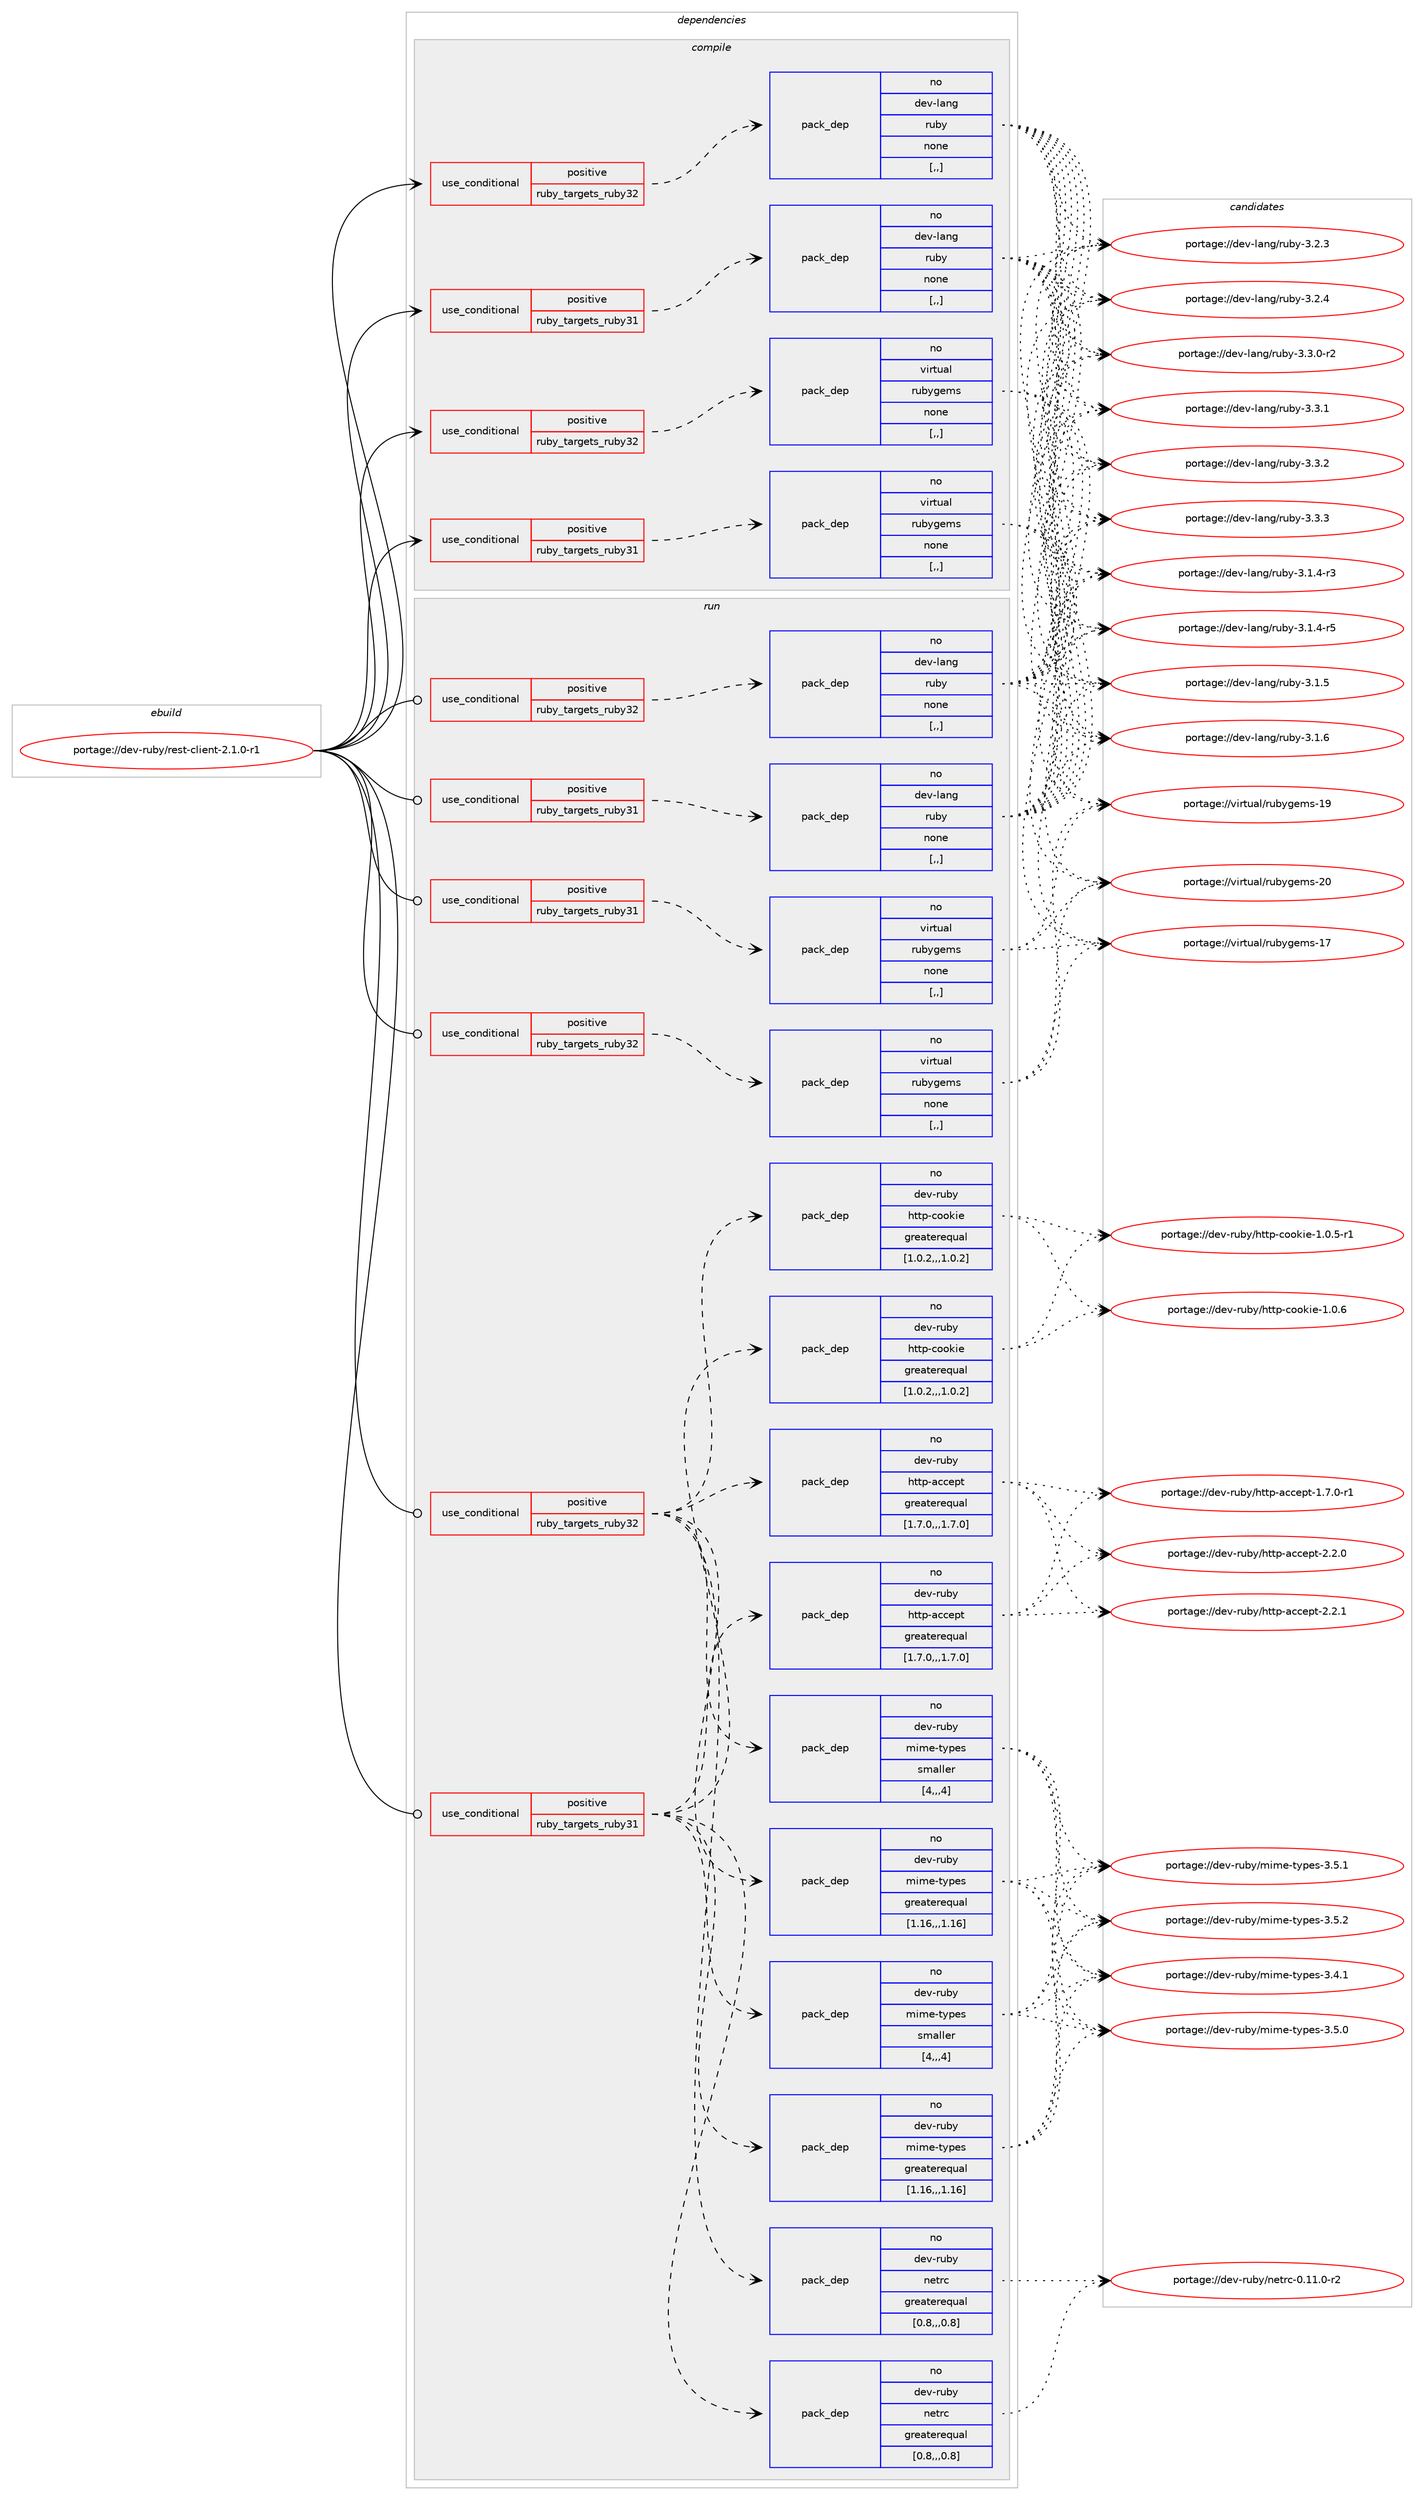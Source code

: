 digraph prolog {

# *************
# Graph options
# *************

newrank=true;
concentrate=true;
compound=true;
graph [rankdir=LR,fontname=Helvetica,fontsize=10,ranksep=1.5];#, ranksep=2.5, nodesep=0.2];
edge  [arrowhead=vee];
node  [fontname=Helvetica,fontsize=10];

# **********
# The ebuild
# **********

subgraph cluster_leftcol {
color=gray;
rank=same;
label=<<i>ebuild</i>>;
id [label="portage://dev-ruby/rest-client-2.1.0-r1", color=red, width=4, href="../dev-ruby/rest-client-2.1.0-r1.svg"];
}

# ****************
# The dependencies
# ****************

subgraph cluster_midcol {
color=gray;
label=<<i>dependencies</i>>;
subgraph cluster_compile {
fillcolor="#eeeeee";
style=filled;
label=<<i>compile</i>>;
subgraph cond52977 {
dependency194097 [label=<<TABLE BORDER="0" CELLBORDER="1" CELLSPACING="0" CELLPADDING="4"><TR><TD ROWSPAN="3" CELLPADDING="10">use_conditional</TD></TR><TR><TD>positive</TD></TR><TR><TD>ruby_targets_ruby31</TD></TR></TABLE>>, shape=none, color=red];
subgraph pack139798 {
dependency194098 [label=<<TABLE BORDER="0" CELLBORDER="1" CELLSPACING="0" CELLPADDING="4" WIDTH="220"><TR><TD ROWSPAN="6" CELLPADDING="30">pack_dep</TD></TR><TR><TD WIDTH="110">no</TD></TR><TR><TD>dev-lang</TD></TR><TR><TD>ruby</TD></TR><TR><TD>none</TD></TR><TR><TD>[,,]</TD></TR></TABLE>>, shape=none, color=blue];
}
dependency194097:e -> dependency194098:w [weight=20,style="dashed",arrowhead="vee"];
}
id:e -> dependency194097:w [weight=20,style="solid",arrowhead="vee"];
subgraph cond52978 {
dependency194099 [label=<<TABLE BORDER="0" CELLBORDER="1" CELLSPACING="0" CELLPADDING="4"><TR><TD ROWSPAN="3" CELLPADDING="10">use_conditional</TD></TR><TR><TD>positive</TD></TR><TR><TD>ruby_targets_ruby31</TD></TR></TABLE>>, shape=none, color=red];
subgraph pack139799 {
dependency194100 [label=<<TABLE BORDER="0" CELLBORDER="1" CELLSPACING="0" CELLPADDING="4" WIDTH="220"><TR><TD ROWSPAN="6" CELLPADDING="30">pack_dep</TD></TR><TR><TD WIDTH="110">no</TD></TR><TR><TD>virtual</TD></TR><TR><TD>rubygems</TD></TR><TR><TD>none</TD></TR><TR><TD>[,,]</TD></TR></TABLE>>, shape=none, color=blue];
}
dependency194099:e -> dependency194100:w [weight=20,style="dashed",arrowhead="vee"];
}
id:e -> dependency194099:w [weight=20,style="solid",arrowhead="vee"];
subgraph cond52979 {
dependency194101 [label=<<TABLE BORDER="0" CELLBORDER="1" CELLSPACING="0" CELLPADDING="4"><TR><TD ROWSPAN="3" CELLPADDING="10">use_conditional</TD></TR><TR><TD>positive</TD></TR><TR><TD>ruby_targets_ruby32</TD></TR></TABLE>>, shape=none, color=red];
subgraph pack139800 {
dependency194102 [label=<<TABLE BORDER="0" CELLBORDER="1" CELLSPACING="0" CELLPADDING="4" WIDTH="220"><TR><TD ROWSPAN="6" CELLPADDING="30">pack_dep</TD></TR><TR><TD WIDTH="110">no</TD></TR><TR><TD>dev-lang</TD></TR><TR><TD>ruby</TD></TR><TR><TD>none</TD></TR><TR><TD>[,,]</TD></TR></TABLE>>, shape=none, color=blue];
}
dependency194101:e -> dependency194102:w [weight=20,style="dashed",arrowhead="vee"];
}
id:e -> dependency194101:w [weight=20,style="solid",arrowhead="vee"];
subgraph cond52980 {
dependency194103 [label=<<TABLE BORDER="0" CELLBORDER="1" CELLSPACING="0" CELLPADDING="4"><TR><TD ROWSPAN="3" CELLPADDING="10">use_conditional</TD></TR><TR><TD>positive</TD></TR><TR><TD>ruby_targets_ruby32</TD></TR></TABLE>>, shape=none, color=red];
subgraph pack139801 {
dependency194104 [label=<<TABLE BORDER="0" CELLBORDER="1" CELLSPACING="0" CELLPADDING="4" WIDTH="220"><TR><TD ROWSPAN="6" CELLPADDING="30">pack_dep</TD></TR><TR><TD WIDTH="110">no</TD></TR><TR><TD>virtual</TD></TR><TR><TD>rubygems</TD></TR><TR><TD>none</TD></TR><TR><TD>[,,]</TD></TR></TABLE>>, shape=none, color=blue];
}
dependency194103:e -> dependency194104:w [weight=20,style="dashed",arrowhead="vee"];
}
id:e -> dependency194103:w [weight=20,style="solid",arrowhead="vee"];
}
subgraph cluster_compileandrun {
fillcolor="#eeeeee";
style=filled;
label=<<i>compile and run</i>>;
}
subgraph cluster_run {
fillcolor="#eeeeee";
style=filled;
label=<<i>run</i>>;
subgraph cond52981 {
dependency194105 [label=<<TABLE BORDER="0" CELLBORDER="1" CELLSPACING="0" CELLPADDING="4"><TR><TD ROWSPAN="3" CELLPADDING="10">use_conditional</TD></TR><TR><TD>positive</TD></TR><TR><TD>ruby_targets_ruby31</TD></TR></TABLE>>, shape=none, color=red];
subgraph pack139802 {
dependency194106 [label=<<TABLE BORDER="0" CELLBORDER="1" CELLSPACING="0" CELLPADDING="4" WIDTH="220"><TR><TD ROWSPAN="6" CELLPADDING="30">pack_dep</TD></TR><TR><TD WIDTH="110">no</TD></TR><TR><TD>dev-lang</TD></TR><TR><TD>ruby</TD></TR><TR><TD>none</TD></TR><TR><TD>[,,]</TD></TR></TABLE>>, shape=none, color=blue];
}
dependency194105:e -> dependency194106:w [weight=20,style="dashed",arrowhead="vee"];
}
id:e -> dependency194105:w [weight=20,style="solid",arrowhead="odot"];
subgraph cond52982 {
dependency194107 [label=<<TABLE BORDER="0" CELLBORDER="1" CELLSPACING="0" CELLPADDING="4"><TR><TD ROWSPAN="3" CELLPADDING="10">use_conditional</TD></TR><TR><TD>positive</TD></TR><TR><TD>ruby_targets_ruby31</TD></TR></TABLE>>, shape=none, color=red];
subgraph pack139803 {
dependency194108 [label=<<TABLE BORDER="0" CELLBORDER="1" CELLSPACING="0" CELLPADDING="4" WIDTH="220"><TR><TD ROWSPAN="6" CELLPADDING="30">pack_dep</TD></TR><TR><TD WIDTH="110">no</TD></TR><TR><TD>dev-ruby</TD></TR><TR><TD>http-accept</TD></TR><TR><TD>greaterequal</TD></TR><TR><TD>[1.7.0,,,1.7.0]</TD></TR></TABLE>>, shape=none, color=blue];
}
dependency194107:e -> dependency194108:w [weight=20,style="dashed",arrowhead="vee"];
subgraph pack139804 {
dependency194109 [label=<<TABLE BORDER="0" CELLBORDER="1" CELLSPACING="0" CELLPADDING="4" WIDTH="220"><TR><TD ROWSPAN="6" CELLPADDING="30">pack_dep</TD></TR><TR><TD WIDTH="110">no</TD></TR><TR><TD>dev-ruby</TD></TR><TR><TD>http-cookie</TD></TR><TR><TD>greaterequal</TD></TR><TR><TD>[1.0.2,,,1.0.2]</TD></TR></TABLE>>, shape=none, color=blue];
}
dependency194107:e -> dependency194109:w [weight=20,style="dashed",arrowhead="vee"];
subgraph pack139805 {
dependency194110 [label=<<TABLE BORDER="0" CELLBORDER="1" CELLSPACING="0" CELLPADDING="4" WIDTH="220"><TR><TD ROWSPAN="6" CELLPADDING="30">pack_dep</TD></TR><TR><TD WIDTH="110">no</TD></TR><TR><TD>dev-ruby</TD></TR><TR><TD>mime-types</TD></TR><TR><TD>greaterequal</TD></TR><TR><TD>[1.16,,,1.16]</TD></TR></TABLE>>, shape=none, color=blue];
}
dependency194107:e -> dependency194110:w [weight=20,style="dashed",arrowhead="vee"];
subgraph pack139806 {
dependency194111 [label=<<TABLE BORDER="0" CELLBORDER="1" CELLSPACING="0" CELLPADDING="4" WIDTH="220"><TR><TD ROWSPAN="6" CELLPADDING="30">pack_dep</TD></TR><TR><TD WIDTH="110">no</TD></TR><TR><TD>dev-ruby</TD></TR><TR><TD>mime-types</TD></TR><TR><TD>smaller</TD></TR><TR><TD>[4,,,4]</TD></TR></TABLE>>, shape=none, color=blue];
}
dependency194107:e -> dependency194111:w [weight=20,style="dashed",arrowhead="vee"];
subgraph pack139807 {
dependency194112 [label=<<TABLE BORDER="0" CELLBORDER="1" CELLSPACING="0" CELLPADDING="4" WIDTH="220"><TR><TD ROWSPAN="6" CELLPADDING="30">pack_dep</TD></TR><TR><TD WIDTH="110">no</TD></TR><TR><TD>dev-ruby</TD></TR><TR><TD>netrc</TD></TR><TR><TD>greaterequal</TD></TR><TR><TD>[0.8,,,0.8]</TD></TR></TABLE>>, shape=none, color=blue];
}
dependency194107:e -> dependency194112:w [weight=20,style="dashed",arrowhead="vee"];
}
id:e -> dependency194107:w [weight=20,style="solid",arrowhead="odot"];
subgraph cond52983 {
dependency194113 [label=<<TABLE BORDER="0" CELLBORDER="1" CELLSPACING="0" CELLPADDING="4"><TR><TD ROWSPAN="3" CELLPADDING="10">use_conditional</TD></TR><TR><TD>positive</TD></TR><TR><TD>ruby_targets_ruby31</TD></TR></TABLE>>, shape=none, color=red];
subgraph pack139808 {
dependency194114 [label=<<TABLE BORDER="0" CELLBORDER="1" CELLSPACING="0" CELLPADDING="4" WIDTH="220"><TR><TD ROWSPAN="6" CELLPADDING="30">pack_dep</TD></TR><TR><TD WIDTH="110">no</TD></TR><TR><TD>virtual</TD></TR><TR><TD>rubygems</TD></TR><TR><TD>none</TD></TR><TR><TD>[,,]</TD></TR></TABLE>>, shape=none, color=blue];
}
dependency194113:e -> dependency194114:w [weight=20,style="dashed",arrowhead="vee"];
}
id:e -> dependency194113:w [weight=20,style="solid",arrowhead="odot"];
subgraph cond52984 {
dependency194115 [label=<<TABLE BORDER="0" CELLBORDER="1" CELLSPACING="0" CELLPADDING="4"><TR><TD ROWSPAN="3" CELLPADDING="10">use_conditional</TD></TR><TR><TD>positive</TD></TR><TR><TD>ruby_targets_ruby32</TD></TR></TABLE>>, shape=none, color=red];
subgraph pack139809 {
dependency194116 [label=<<TABLE BORDER="0" CELLBORDER="1" CELLSPACING="0" CELLPADDING="4" WIDTH="220"><TR><TD ROWSPAN="6" CELLPADDING="30">pack_dep</TD></TR><TR><TD WIDTH="110">no</TD></TR><TR><TD>dev-lang</TD></TR><TR><TD>ruby</TD></TR><TR><TD>none</TD></TR><TR><TD>[,,]</TD></TR></TABLE>>, shape=none, color=blue];
}
dependency194115:e -> dependency194116:w [weight=20,style="dashed",arrowhead="vee"];
}
id:e -> dependency194115:w [weight=20,style="solid",arrowhead="odot"];
subgraph cond52985 {
dependency194117 [label=<<TABLE BORDER="0" CELLBORDER="1" CELLSPACING="0" CELLPADDING="4"><TR><TD ROWSPAN="3" CELLPADDING="10">use_conditional</TD></TR><TR><TD>positive</TD></TR><TR><TD>ruby_targets_ruby32</TD></TR></TABLE>>, shape=none, color=red];
subgraph pack139810 {
dependency194118 [label=<<TABLE BORDER="0" CELLBORDER="1" CELLSPACING="0" CELLPADDING="4" WIDTH="220"><TR><TD ROWSPAN="6" CELLPADDING="30">pack_dep</TD></TR><TR><TD WIDTH="110">no</TD></TR><TR><TD>dev-ruby</TD></TR><TR><TD>http-accept</TD></TR><TR><TD>greaterequal</TD></TR><TR><TD>[1.7.0,,,1.7.0]</TD></TR></TABLE>>, shape=none, color=blue];
}
dependency194117:e -> dependency194118:w [weight=20,style="dashed",arrowhead="vee"];
subgraph pack139811 {
dependency194119 [label=<<TABLE BORDER="0" CELLBORDER="1" CELLSPACING="0" CELLPADDING="4" WIDTH="220"><TR><TD ROWSPAN="6" CELLPADDING="30">pack_dep</TD></TR><TR><TD WIDTH="110">no</TD></TR><TR><TD>dev-ruby</TD></TR><TR><TD>http-cookie</TD></TR><TR><TD>greaterequal</TD></TR><TR><TD>[1.0.2,,,1.0.2]</TD></TR></TABLE>>, shape=none, color=blue];
}
dependency194117:e -> dependency194119:w [weight=20,style="dashed",arrowhead="vee"];
subgraph pack139812 {
dependency194120 [label=<<TABLE BORDER="0" CELLBORDER="1" CELLSPACING="0" CELLPADDING="4" WIDTH="220"><TR><TD ROWSPAN="6" CELLPADDING="30">pack_dep</TD></TR><TR><TD WIDTH="110">no</TD></TR><TR><TD>dev-ruby</TD></TR><TR><TD>mime-types</TD></TR><TR><TD>greaterequal</TD></TR><TR><TD>[1.16,,,1.16]</TD></TR></TABLE>>, shape=none, color=blue];
}
dependency194117:e -> dependency194120:w [weight=20,style="dashed",arrowhead="vee"];
subgraph pack139813 {
dependency194121 [label=<<TABLE BORDER="0" CELLBORDER="1" CELLSPACING="0" CELLPADDING="4" WIDTH="220"><TR><TD ROWSPAN="6" CELLPADDING="30">pack_dep</TD></TR><TR><TD WIDTH="110">no</TD></TR><TR><TD>dev-ruby</TD></TR><TR><TD>mime-types</TD></TR><TR><TD>smaller</TD></TR><TR><TD>[4,,,4]</TD></TR></TABLE>>, shape=none, color=blue];
}
dependency194117:e -> dependency194121:w [weight=20,style="dashed",arrowhead="vee"];
subgraph pack139814 {
dependency194122 [label=<<TABLE BORDER="0" CELLBORDER="1" CELLSPACING="0" CELLPADDING="4" WIDTH="220"><TR><TD ROWSPAN="6" CELLPADDING="30">pack_dep</TD></TR><TR><TD WIDTH="110">no</TD></TR><TR><TD>dev-ruby</TD></TR><TR><TD>netrc</TD></TR><TR><TD>greaterequal</TD></TR><TR><TD>[0.8,,,0.8]</TD></TR></TABLE>>, shape=none, color=blue];
}
dependency194117:e -> dependency194122:w [weight=20,style="dashed",arrowhead="vee"];
}
id:e -> dependency194117:w [weight=20,style="solid",arrowhead="odot"];
subgraph cond52986 {
dependency194123 [label=<<TABLE BORDER="0" CELLBORDER="1" CELLSPACING="0" CELLPADDING="4"><TR><TD ROWSPAN="3" CELLPADDING="10">use_conditional</TD></TR><TR><TD>positive</TD></TR><TR><TD>ruby_targets_ruby32</TD></TR></TABLE>>, shape=none, color=red];
subgraph pack139815 {
dependency194124 [label=<<TABLE BORDER="0" CELLBORDER="1" CELLSPACING="0" CELLPADDING="4" WIDTH="220"><TR><TD ROWSPAN="6" CELLPADDING="30">pack_dep</TD></TR><TR><TD WIDTH="110">no</TD></TR><TR><TD>virtual</TD></TR><TR><TD>rubygems</TD></TR><TR><TD>none</TD></TR><TR><TD>[,,]</TD></TR></TABLE>>, shape=none, color=blue];
}
dependency194123:e -> dependency194124:w [weight=20,style="dashed",arrowhead="vee"];
}
id:e -> dependency194123:w [weight=20,style="solid",arrowhead="odot"];
}
}

# **************
# The candidates
# **************

subgraph cluster_choices {
rank=same;
color=gray;
label=<<i>candidates</i>>;

subgraph choice139798 {
color=black;
nodesep=1;
choice100101118451089711010347114117981214551464946524511451 [label="portage://dev-lang/ruby-3.1.4-r3", color=red, width=4,href="../dev-lang/ruby-3.1.4-r3.svg"];
choice100101118451089711010347114117981214551464946524511453 [label="portage://dev-lang/ruby-3.1.4-r5", color=red, width=4,href="../dev-lang/ruby-3.1.4-r5.svg"];
choice10010111845108971101034711411798121455146494653 [label="portage://dev-lang/ruby-3.1.5", color=red, width=4,href="../dev-lang/ruby-3.1.5.svg"];
choice10010111845108971101034711411798121455146494654 [label="portage://dev-lang/ruby-3.1.6", color=red, width=4,href="../dev-lang/ruby-3.1.6.svg"];
choice10010111845108971101034711411798121455146504651 [label="portage://dev-lang/ruby-3.2.3", color=red, width=4,href="../dev-lang/ruby-3.2.3.svg"];
choice10010111845108971101034711411798121455146504652 [label="portage://dev-lang/ruby-3.2.4", color=red, width=4,href="../dev-lang/ruby-3.2.4.svg"];
choice100101118451089711010347114117981214551465146484511450 [label="portage://dev-lang/ruby-3.3.0-r2", color=red, width=4,href="../dev-lang/ruby-3.3.0-r2.svg"];
choice10010111845108971101034711411798121455146514649 [label="portage://dev-lang/ruby-3.3.1", color=red, width=4,href="../dev-lang/ruby-3.3.1.svg"];
choice10010111845108971101034711411798121455146514650 [label="portage://dev-lang/ruby-3.3.2", color=red, width=4,href="../dev-lang/ruby-3.3.2.svg"];
choice10010111845108971101034711411798121455146514651 [label="portage://dev-lang/ruby-3.3.3", color=red, width=4,href="../dev-lang/ruby-3.3.3.svg"];
dependency194098:e -> choice100101118451089711010347114117981214551464946524511451:w [style=dotted,weight="100"];
dependency194098:e -> choice100101118451089711010347114117981214551464946524511453:w [style=dotted,weight="100"];
dependency194098:e -> choice10010111845108971101034711411798121455146494653:w [style=dotted,weight="100"];
dependency194098:e -> choice10010111845108971101034711411798121455146494654:w [style=dotted,weight="100"];
dependency194098:e -> choice10010111845108971101034711411798121455146504651:w [style=dotted,weight="100"];
dependency194098:e -> choice10010111845108971101034711411798121455146504652:w [style=dotted,weight="100"];
dependency194098:e -> choice100101118451089711010347114117981214551465146484511450:w [style=dotted,weight="100"];
dependency194098:e -> choice10010111845108971101034711411798121455146514649:w [style=dotted,weight="100"];
dependency194098:e -> choice10010111845108971101034711411798121455146514650:w [style=dotted,weight="100"];
dependency194098:e -> choice10010111845108971101034711411798121455146514651:w [style=dotted,weight="100"];
}
subgraph choice139799 {
color=black;
nodesep=1;
choice118105114116117971084711411798121103101109115454955 [label="portage://virtual/rubygems-17", color=red, width=4,href="../virtual/rubygems-17.svg"];
choice118105114116117971084711411798121103101109115454957 [label="portage://virtual/rubygems-19", color=red, width=4,href="../virtual/rubygems-19.svg"];
choice118105114116117971084711411798121103101109115455048 [label="portage://virtual/rubygems-20", color=red, width=4,href="../virtual/rubygems-20.svg"];
dependency194100:e -> choice118105114116117971084711411798121103101109115454955:w [style=dotted,weight="100"];
dependency194100:e -> choice118105114116117971084711411798121103101109115454957:w [style=dotted,weight="100"];
dependency194100:e -> choice118105114116117971084711411798121103101109115455048:w [style=dotted,weight="100"];
}
subgraph choice139800 {
color=black;
nodesep=1;
choice100101118451089711010347114117981214551464946524511451 [label="portage://dev-lang/ruby-3.1.4-r3", color=red, width=4,href="../dev-lang/ruby-3.1.4-r3.svg"];
choice100101118451089711010347114117981214551464946524511453 [label="portage://dev-lang/ruby-3.1.4-r5", color=red, width=4,href="../dev-lang/ruby-3.1.4-r5.svg"];
choice10010111845108971101034711411798121455146494653 [label="portage://dev-lang/ruby-3.1.5", color=red, width=4,href="../dev-lang/ruby-3.1.5.svg"];
choice10010111845108971101034711411798121455146494654 [label="portage://dev-lang/ruby-3.1.6", color=red, width=4,href="../dev-lang/ruby-3.1.6.svg"];
choice10010111845108971101034711411798121455146504651 [label="portage://dev-lang/ruby-3.2.3", color=red, width=4,href="../dev-lang/ruby-3.2.3.svg"];
choice10010111845108971101034711411798121455146504652 [label="portage://dev-lang/ruby-3.2.4", color=red, width=4,href="../dev-lang/ruby-3.2.4.svg"];
choice100101118451089711010347114117981214551465146484511450 [label="portage://dev-lang/ruby-3.3.0-r2", color=red, width=4,href="../dev-lang/ruby-3.3.0-r2.svg"];
choice10010111845108971101034711411798121455146514649 [label="portage://dev-lang/ruby-3.3.1", color=red, width=4,href="../dev-lang/ruby-3.3.1.svg"];
choice10010111845108971101034711411798121455146514650 [label="portage://dev-lang/ruby-3.3.2", color=red, width=4,href="../dev-lang/ruby-3.3.2.svg"];
choice10010111845108971101034711411798121455146514651 [label="portage://dev-lang/ruby-3.3.3", color=red, width=4,href="../dev-lang/ruby-3.3.3.svg"];
dependency194102:e -> choice100101118451089711010347114117981214551464946524511451:w [style=dotted,weight="100"];
dependency194102:e -> choice100101118451089711010347114117981214551464946524511453:w [style=dotted,weight="100"];
dependency194102:e -> choice10010111845108971101034711411798121455146494653:w [style=dotted,weight="100"];
dependency194102:e -> choice10010111845108971101034711411798121455146494654:w [style=dotted,weight="100"];
dependency194102:e -> choice10010111845108971101034711411798121455146504651:w [style=dotted,weight="100"];
dependency194102:e -> choice10010111845108971101034711411798121455146504652:w [style=dotted,weight="100"];
dependency194102:e -> choice100101118451089711010347114117981214551465146484511450:w [style=dotted,weight="100"];
dependency194102:e -> choice10010111845108971101034711411798121455146514649:w [style=dotted,weight="100"];
dependency194102:e -> choice10010111845108971101034711411798121455146514650:w [style=dotted,weight="100"];
dependency194102:e -> choice10010111845108971101034711411798121455146514651:w [style=dotted,weight="100"];
}
subgraph choice139801 {
color=black;
nodesep=1;
choice118105114116117971084711411798121103101109115454955 [label="portage://virtual/rubygems-17", color=red, width=4,href="../virtual/rubygems-17.svg"];
choice118105114116117971084711411798121103101109115454957 [label="portage://virtual/rubygems-19", color=red, width=4,href="../virtual/rubygems-19.svg"];
choice118105114116117971084711411798121103101109115455048 [label="portage://virtual/rubygems-20", color=red, width=4,href="../virtual/rubygems-20.svg"];
dependency194104:e -> choice118105114116117971084711411798121103101109115454955:w [style=dotted,weight="100"];
dependency194104:e -> choice118105114116117971084711411798121103101109115454957:w [style=dotted,weight="100"];
dependency194104:e -> choice118105114116117971084711411798121103101109115455048:w [style=dotted,weight="100"];
}
subgraph choice139802 {
color=black;
nodesep=1;
choice100101118451089711010347114117981214551464946524511451 [label="portage://dev-lang/ruby-3.1.4-r3", color=red, width=4,href="../dev-lang/ruby-3.1.4-r3.svg"];
choice100101118451089711010347114117981214551464946524511453 [label="portage://dev-lang/ruby-3.1.4-r5", color=red, width=4,href="../dev-lang/ruby-3.1.4-r5.svg"];
choice10010111845108971101034711411798121455146494653 [label="portage://dev-lang/ruby-3.1.5", color=red, width=4,href="../dev-lang/ruby-3.1.5.svg"];
choice10010111845108971101034711411798121455146494654 [label="portage://dev-lang/ruby-3.1.6", color=red, width=4,href="../dev-lang/ruby-3.1.6.svg"];
choice10010111845108971101034711411798121455146504651 [label="portage://dev-lang/ruby-3.2.3", color=red, width=4,href="../dev-lang/ruby-3.2.3.svg"];
choice10010111845108971101034711411798121455146504652 [label="portage://dev-lang/ruby-3.2.4", color=red, width=4,href="../dev-lang/ruby-3.2.4.svg"];
choice100101118451089711010347114117981214551465146484511450 [label="portage://dev-lang/ruby-3.3.0-r2", color=red, width=4,href="../dev-lang/ruby-3.3.0-r2.svg"];
choice10010111845108971101034711411798121455146514649 [label="portage://dev-lang/ruby-3.3.1", color=red, width=4,href="../dev-lang/ruby-3.3.1.svg"];
choice10010111845108971101034711411798121455146514650 [label="portage://dev-lang/ruby-3.3.2", color=red, width=4,href="../dev-lang/ruby-3.3.2.svg"];
choice10010111845108971101034711411798121455146514651 [label="portage://dev-lang/ruby-3.3.3", color=red, width=4,href="../dev-lang/ruby-3.3.3.svg"];
dependency194106:e -> choice100101118451089711010347114117981214551464946524511451:w [style=dotted,weight="100"];
dependency194106:e -> choice100101118451089711010347114117981214551464946524511453:w [style=dotted,weight="100"];
dependency194106:e -> choice10010111845108971101034711411798121455146494653:w [style=dotted,weight="100"];
dependency194106:e -> choice10010111845108971101034711411798121455146494654:w [style=dotted,weight="100"];
dependency194106:e -> choice10010111845108971101034711411798121455146504651:w [style=dotted,weight="100"];
dependency194106:e -> choice10010111845108971101034711411798121455146504652:w [style=dotted,weight="100"];
dependency194106:e -> choice100101118451089711010347114117981214551465146484511450:w [style=dotted,weight="100"];
dependency194106:e -> choice10010111845108971101034711411798121455146514649:w [style=dotted,weight="100"];
dependency194106:e -> choice10010111845108971101034711411798121455146514650:w [style=dotted,weight="100"];
dependency194106:e -> choice10010111845108971101034711411798121455146514651:w [style=dotted,weight="100"];
}
subgraph choice139803 {
color=black;
nodesep=1;
choice100101118451141179812147104116116112459799991011121164549465546484511449 [label="portage://dev-ruby/http-accept-1.7.0-r1", color=red, width=4,href="../dev-ruby/http-accept-1.7.0-r1.svg"];
choice10010111845114117981214710411611611245979999101112116455046504648 [label="portage://dev-ruby/http-accept-2.2.0", color=red, width=4,href="../dev-ruby/http-accept-2.2.0.svg"];
choice10010111845114117981214710411611611245979999101112116455046504649 [label="portage://dev-ruby/http-accept-2.2.1", color=red, width=4,href="../dev-ruby/http-accept-2.2.1.svg"];
dependency194108:e -> choice100101118451141179812147104116116112459799991011121164549465546484511449:w [style=dotted,weight="100"];
dependency194108:e -> choice10010111845114117981214710411611611245979999101112116455046504648:w [style=dotted,weight="100"];
dependency194108:e -> choice10010111845114117981214710411611611245979999101112116455046504649:w [style=dotted,weight="100"];
}
subgraph choice139804 {
color=black;
nodesep=1;
choice10010111845114117981214710411611611245991111111071051014549464846534511449 [label="portage://dev-ruby/http-cookie-1.0.5-r1", color=red, width=4,href="../dev-ruby/http-cookie-1.0.5-r1.svg"];
choice1001011184511411798121471041161161124599111111107105101454946484654 [label="portage://dev-ruby/http-cookie-1.0.6", color=red, width=4,href="../dev-ruby/http-cookie-1.0.6.svg"];
dependency194109:e -> choice10010111845114117981214710411611611245991111111071051014549464846534511449:w [style=dotted,weight="100"];
dependency194109:e -> choice1001011184511411798121471041161161124599111111107105101454946484654:w [style=dotted,weight="100"];
}
subgraph choice139805 {
color=black;
nodesep=1;
choice10010111845114117981214710910510910145116121112101115455146524649 [label="portage://dev-ruby/mime-types-3.4.1", color=red, width=4,href="../dev-ruby/mime-types-3.4.1.svg"];
choice10010111845114117981214710910510910145116121112101115455146534648 [label="portage://dev-ruby/mime-types-3.5.0", color=red, width=4,href="../dev-ruby/mime-types-3.5.0.svg"];
choice10010111845114117981214710910510910145116121112101115455146534649 [label="portage://dev-ruby/mime-types-3.5.1", color=red, width=4,href="../dev-ruby/mime-types-3.5.1.svg"];
choice10010111845114117981214710910510910145116121112101115455146534650 [label="portage://dev-ruby/mime-types-3.5.2", color=red, width=4,href="../dev-ruby/mime-types-3.5.2.svg"];
dependency194110:e -> choice10010111845114117981214710910510910145116121112101115455146524649:w [style=dotted,weight="100"];
dependency194110:e -> choice10010111845114117981214710910510910145116121112101115455146534648:w [style=dotted,weight="100"];
dependency194110:e -> choice10010111845114117981214710910510910145116121112101115455146534649:w [style=dotted,weight="100"];
dependency194110:e -> choice10010111845114117981214710910510910145116121112101115455146534650:w [style=dotted,weight="100"];
}
subgraph choice139806 {
color=black;
nodesep=1;
choice10010111845114117981214710910510910145116121112101115455146524649 [label="portage://dev-ruby/mime-types-3.4.1", color=red, width=4,href="../dev-ruby/mime-types-3.4.1.svg"];
choice10010111845114117981214710910510910145116121112101115455146534648 [label="portage://dev-ruby/mime-types-3.5.0", color=red, width=4,href="../dev-ruby/mime-types-3.5.0.svg"];
choice10010111845114117981214710910510910145116121112101115455146534649 [label="portage://dev-ruby/mime-types-3.5.1", color=red, width=4,href="../dev-ruby/mime-types-3.5.1.svg"];
choice10010111845114117981214710910510910145116121112101115455146534650 [label="portage://dev-ruby/mime-types-3.5.2", color=red, width=4,href="../dev-ruby/mime-types-3.5.2.svg"];
dependency194111:e -> choice10010111845114117981214710910510910145116121112101115455146524649:w [style=dotted,weight="100"];
dependency194111:e -> choice10010111845114117981214710910510910145116121112101115455146534648:w [style=dotted,weight="100"];
dependency194111:e -> choice10010111845114117981214710910510910145116121112101115455146534649:w [style=dotted,weight="100"];
dependency194111:e -> choice10010111845114117981214710910510910145116121112101115455146534650:w [style=dotted,weight="100"];
}
subgraph choice139807 {
color=black;
nodesep=1;
choice10010111845114117981214711010111611499454846494946484511450 [label="portage://dev-ruby/netrc-0.11.0-r2", color=red, width=4,href="../dev-ruby/netrc-0.11.0-r2.svg"];
dependency194112:e -> choice10010111845114117981214711010111611499454846494946484511450:w [style=dotted,weight="100"];
}
subgraph choice139808 {
color=black;
nodesep=1;
choice118105114116117971084711411798121103101109115454955 [label="portage://virtual/rubygems-17", color=red, width=4,href="../virtual/rubygems-17.svg"];
choice118105114116117971084711411798121103101109115454957 [label="portage://virtual/rubygems-19", color=red, width=4,href="../virtual/rubygems-19.svg"];
choice118105114116117971084711411798121103101109115455048 [label="portage://virtual/rubygems-20", color=red, width=4,href="../virtual/rubygems-20.svg"];
dependency194114:e -> choice118105114116117971084711411798121103101109115454955:w [style=dotted,weight="100"];
dependency194114:e -> choice118105114116117971084711411798121103101109115454957:w [style=dotted,weight="100"];
dependency194114:e -> choice118105114116117971084711411798121103101109115455048:w [style=dotted,weight="100"];
}
subgraph choice139809 {
color=black;
nodesep=1;
choice100101118451089711010347114117981214551464946524511451 [label="portage://dev-lang/ruby-3.1.4-r3", color=red, width=4,href="../dev-lang/ruby-3.1.4-r3.svg"];
choice100101118451089711010347114117981214551464946524511453 [label="portage://dev-lang/ruby-3.1.4-r5", color=red, width=4,href="../dev-lang/ruby-3.1.4-r5.svg"];
choice10010111845108971101034711411798121455146494653 [label="portage://dev-lang/ruby-3.1.5", color=red, width=4,href="../dev-lang/ruby-3.1.5.svg"];
choice10010111845108971101034711411798121455146494654 [label="portage://dev-lang/ruby-3.1.6", color=red, width=4,href="../dev-lang/ruby-3.1.6.svg"];
choice10010111845108971101034711411798121455146504651 [label="portage://dev-lang/ruby-3.2.3", color=red, width=4,href="../dev-lang/ruby-3.2.3.svg"];
choice10010111845108971101034711411798121455146504652 [label="portage://dev-lang/ruby-3.2.4", color=red, width=4,href="../dev-lang/ruby-3.2.4.svg"];
choice100101118451089711010347114117981214551465146484511450 [label="portage://dev-lang/ruby-3.3.0-r2", color=red, width=4,href="../dev-lang/ruby-3.3.0-r2.svg"];
choice10010111845108971101034711411798121455146514649 [label="portage://dev-lang/ruby-3.3.1", color=red, width=4,href="../dev-lang/ruby-3.3.1.svg"];
choice10010111845108971101034711411798121455146514650 [label="portage://dev-lang/ruby-3.3.2", color=red, width=4,href="../dev-lang/ruby-3.3.2.svg"];
choice10010111845108971101034711411798121455146514651 [label="portage://dev-lang/ruby-3.3.3", color=red, width=4,href="../dev-lang/ruby-3.3.3.svg"];
dependency194116:e -> choice100101118451089711010347114117981214551464946524511451:w [style=dotted,weight="100"];
dependency194116:e -> choice100101118451089711010347114117981214551464946524511453:w [style=dotted,weight="100"];
dependency194116:e -> choice10010111845108971101034711411798121455146494653:w [style=dotted,weight="100"];
dependency194116:e -> choice10010111845108971101034711411798121455146494654:w [style=dotted,weight="100"];
dependency194116:e -> choice10010111845108971101034711411798121455146504651:w [style=dotted,weight="100"];
dependency194116:e -> choice10010111845108971101034711411798121455146504652:w [style=dotted,weight="100"];
dependency194116:e -> choice100101118451089711010347114117981214551465146484511450:w [style=dotted,weight="100"];
dependency194116:e -> choice10010111845108971101034711411798121455146514649:w [style=dotted,weight="100"];
dependency194116:e -> choice10010111845108971101034711411798121455146514650:w [style=dotted,weight="100"];
dependency194116:e -> choice10010111845108971101034711411798121455146514651:w [style=dotted,weight="100"];
}
subgraph choice139810 {
color=black;
nodesep=1;
choice100101118451141179812147104116116112459799991011121164549465546484511449 [label="portage://dev-ruby/http-accept-1.7.0-r1", color=red, width=4,href="../dev-ruby/http-accept-1.7.0-r1.svg"];
choice10010111845114117981214710411611611245979999101112116455046504648 [label="portage://dev-ruby/http-accept-2.2.0", color=red, width=4,href="../dev-ruby/http-accept-2.2.0.svg"];
choice10010111845114117981214710411611611245979999101112116455046504649 [label="portage://dev-ruby/http-accept-2.2.1", color=red, width=4,href="../dev-ruby/http-accept-2.2.1.svg"];
dependency194118:e -> choice100101118451141179812147104116116112459799991011121164549465546484511449:w [style=dotted,weight="100"];
dependency194118:e -> choice10010111845114117981214710411611611245979999101112116455046504648:w [style=dotted,weight="100"];
dependency194118:e -> choice10010111845114117981214710411611611245979999101112116455046504649:w [style=dotted,weight="100"];
}
subgraph choice139811 {
color=black;
nodesep=1;
choice10010111845114117981214710411611611245991111111071051014549464846534511449 [label="portage://dev-ruby/http-cookie-1.0.5-r1", color=red, width=4,href="../dev-ruby/http-cookie-1.0.5-r1.svg"];
choice1001011184511411798121471041161161124599111111107105101454946484654 [label="portage://dev-ruby/http-cookie-1.0.6", color=red, width=4,href="../dev-ruby/http-cookie-1.0.6.svg"];
dependency194119:e -> choice10010111845114117981214710411611611245991111111071051014549464846534511449:w [style=dotted,weight="100"];
dependency194119:e -> choice1001011184511411798121471041161161124599111111107105101454946484654:w [style=dotted,weight="100"];
}
subgraph choice139812 {
color=black;
nodesep=1;
choice10010111845114117981214710910510910145116121112101115455146524649 [label="portage://dev-ruby/mime-types-3.4.1", color=red, width=4,href="../dev-ruby/mime-types-3.4.1.svg"];
choice10010111845114117981214710910510910145116121112101115455146534648 [label="portage://dev-ruby/mime-types-3.5.0", color=red, width=4,href="../dev-ruby/mime-types-3.5.0.svg"];
choice10010111845114117981214710910510910145116121112101115455146534649 [label="portage://dev-ruby/mime-types-3.5.1", color=red, width=4,href="../dev-ruby/mime-types-3.5.1.svg"];
choice10010111845114117981214710910510910145116121112101115455146534650 [label="portage://dev-ruby/mime-types-3.5.2", color=red, width=4,href="../dev-ruby/mime-types-3.5.2.svg"];
dependency194120:e -> choice10010111845114117981214710910510910145116121112101115455146524649:w [style=dotted,weight="100"];
dependency194120:e -> choice10010111845114117981214710910510910145116121112101115455146534648:w [style=dotted,weight="100"];
dependency194120:e -> choice10010111845114117981214710910510910145116121112101115455146534649:w [style=dotted,weight="100"];
dependency194120:e -> choice10010111845114117981214710910510910145116121112101115455146534650:w [style=dotted,weight="100"];
}
subgraph choice139813 {
color=black;
nodesep=1;
choice10010111845114117981214710910510910145116121112101115455146524649 [label="portage://dev-ruby/mime-types-3.4.1", color=red, width=4,href="../dev-ruby/mime-types-3.4.1.svg"];
choice10010111845114117981214710910510910145116121112101115455146534648 [label="portage://dev-ruby/mime-types-3.5.0", color=red, width=4,href="../dev-ruby/mime-types-3.5.0.svg"];
choice10010111845114117981214710910510910145116121112101115455146534649 [label="portage://dev-ruby/mime-types-3.5.1", color=red, width=4,href="../dev-ruby/mime-types-3.5.1.svg"];
choice10010111845114117981214710910510910145116121112101115455146534650 [label="portage://dev-ruby/mime-types-3.5.2", color=red, width=4,href="../dev-ruby/mime-types-3.5.2.svg"];
dependency194121:e -> choice10010111845114117981214710910510910145116121112101115455146524649:w [style=dotted,weight="100"];
dependency194121:e -> choice10010111845114117981214710910510910145116121112101115455146534648:w [style=dotted,weight="100"];
dependency194121:e -> choice10010111845114117981214710910510910145116121112101115455146534649:w [style=dotted,weight="100"];
dependency194121:e -> choice10010111845114117981214710910510910145116121112101115455146534650:w [style=dotted,weight="100"];
}
subgraph choice139814 {
color=black;
nodesep=1;
choice10010111845114117981214711010111611499454846494946484511450 [label="portage://dev-ruby/netrc-0.11.0-r2", color=red, width=4,href="../dev-ruby/netrc-0.11.0-r2.svg"];
dependency194122:e -> choice10010111845114117981214711010111611499454846494946484511450:w [style=dotted,weight="100"];
}
subgraph choice139815 {
color=black;
nodesep=1;
choice118105114116117971084711411798121103101109115454955 [label="portage://virtual/rubygems-17", color=red, width=4,href="../virtual/rubygems-17.svg"];
choice118105114116117971084711411798121103101109115454957 [label="portage://virtual/rubygems-19", color=red, width=4,href="../virtual/rubygems-19.svg"];
choice118105114116117971084711411798121103101109115455048 [label="portage://virtual/rubygems-20", color=red, width=4,href="../virtual/rubygems-20.svg"];
dependency194124:e -> choice118105114116117971084711411798121103101109115454955:w [style=dotted,weight="100"];
dependency194124:e -> choice118105114116117971084711411798121103101109115454957:w [style=dotted,weight="100"];
dependency194124:e -> choice118105114116117971084711411798121103101109115455048:w [style=dotted,weight="100"];
}
}

}
